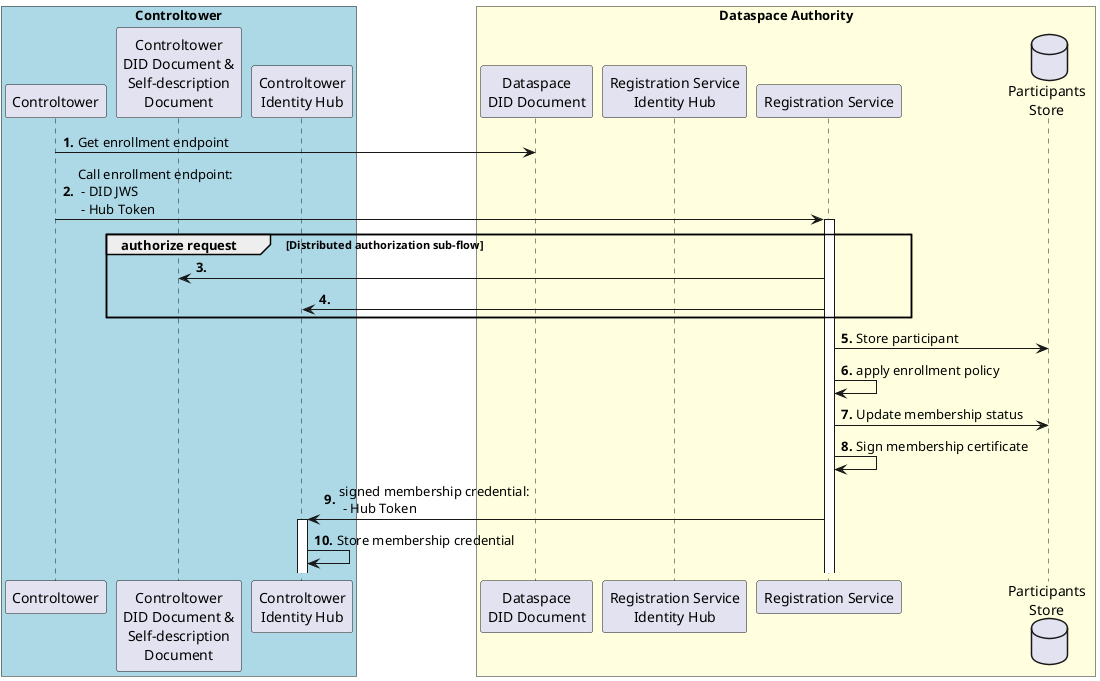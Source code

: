 @startuml
autonumber "<b>0'.'"
box "Controltower" #LightBlue
Participant Controltower
Participant "Controltower\nDID Document &\nSelf-description\nDocument" as DID1
Participant "Controltower\nIdentity Hub" as IDHUB1
end box
box "Dataspace Authority" #LightYellow
Participant "Dataspace\nDID Document" as DID0
Participant "Registration Service\nIdentity Hub" as IDHUB0
Participant "Registration Service" as DA
Database "Participants\nStore" as Registry
end box

Controltower -> DID0: Get enrollment endpoint
Controltower -> DA ++: Call enrollment endpoint:\n - DID JWS\n - Hub Token
group authorize request [Distributed authorization sub-flow]
  DA -> DID1
  DA -> IDHUB1
end
DA -> Registry: Store participant
DA -> DA: apply enrollment policy
DA -> Registry: Update membership status
DA -> DA: Sign membership certificate
DA -> IDHUB1 ++: signed membership credential:\n - Hub Token
IDHUB1 -> IDHUB1: Store membership credential

@enduml